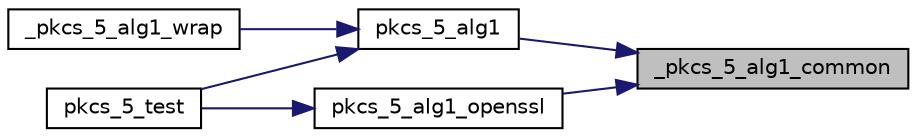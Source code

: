 digraph "_pkcs_5_alg1_common"
{
 // LATEX_PDF_SIZE
  edge [fontname="Helvetica",fontsize="10",labelfontname="Helvetica",labelfontsize="10"];
  node [fontname="Helvetica",fontsize="10",shape=record];
  rankdir="RL";
  Node9 [label="_pkcs_5_alg1_common",height=0.2,width=0.4,color="black", fillcolor="grey75", style="filled", fontcolor="black",tooltip="Execute PKCS #5 v1 in strict or OpenSSL EVP_BytesToKey()-compat mode."];
  Node9 -> Node10 [dir="back",color="midnightblue",fontsize="10",style="solid",fontname="Helvetica"];
  Node10 [label="pkcs_5_alg1",height=0.2,width=0.4,color="black", fillcolor="white", style="filled",URL="$pkcs__5__1_8c.html#ad4834c485adb4fc776af355582a96cb6",tooltip="Execute PKCS #5 v1 - Strict mode (no OpenSSL-compatible extension)"];
  Node10 -> Node11 [dir="back",color="midnightblue",fontsize="10",style="solid",fontname="Helvetica"];
  Node11 [label="_pkcs_5_alg1_wrap",height=0.2,width=0.4,color="black", fillcolor="white", style="filled",URL="$pbes1_8c.html#a24bb0a681a92f4c5c6b0b10b55bd825e",tooltip=" "];
  Node10 -> Node12 [dir="back",color="midnightblue",fontsize="10",style="solid",fontname="Helvetica"];
  Node12 [label="pkcs_5_test",height=0.2,width=0.4,color="black", fillcolor="white", style="filled",URL="$pkcs__5__test_8c.html#a1a78c0bca3595115dd9272c2026b607e",tooltip="PKCS #5 self-test."];
  Node9 -> Node13 [dir="back",color="midnightblue",fontsize="10",style="solid",fontname="Helvetica"];
  Node13 [label="pkcs_5_alg1_openssl",height=0.2,width=0.4,color="black", fillcolor="white", style="filled",URL="$pkcs__5__1_8c.html#ac6e1537b6861bbd16dff1469982277f1",tooltip="Execute PKCS #5 v1 - OpenSSL-extension-compatible mode."];
  Node13 -> Node12 [dir="back",color="midnightblue",fontsize="10",style="solid",fontname="Helvetica"];
}
